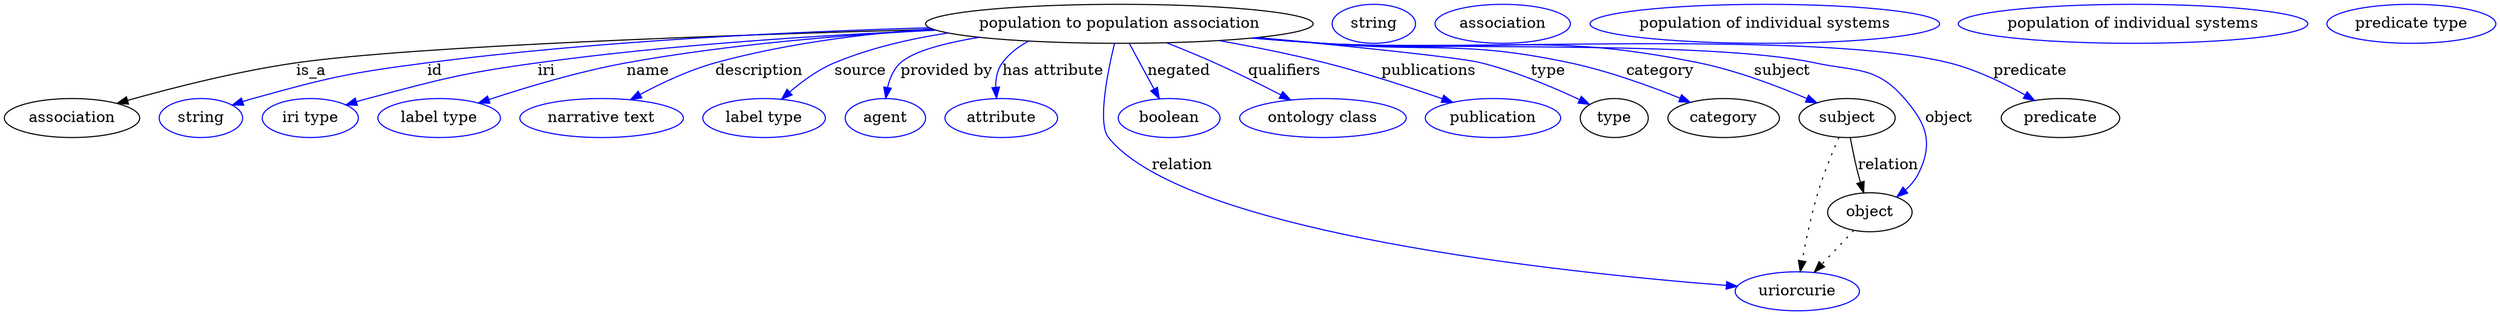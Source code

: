 digraph {
	graph [bb="0,0,2300.4,283"];
	node [label="\N"];
	"population to population association"	[height=0.5,
		label="population to population association",
		pos="1029.4,265",
		width=4.9648];
	association	[height=0.5,
		pos="62.394,178",
		width=1.7332];
	"population to population association" -> association	[label=is_a,
		lp="283.39,221.5",
		pos="e,103.96,191.52 857.71,259.9 669.17,254.73 378.66,244.57 269.39,229 215.52,221.32 155.16,205.94 113.59,194.26"];
	id	[color=blue,
		height=0.5,
		label=string,
		pos="181.39,178",
		width=1.0652];
	"population to population association" -> id	[color=blue,
		label=id,
		lp="397.39,221.5",
		pos="e,210.38,189.99 854.17,261.35 725.41,257.72 546.45,249.16 390.39,229 317.95,219.64 299.77,215.57 229.39,196 226.29,195.14 223.09,\
194.17 219.89,193.15",
		style=solid];
	iri	[color=blue,
		height=0.5,
		label="iri type",
		pos="282.39,178",
		width=1.2277];
	"population to population association" -> iri	[color=blue,
		label=iri,
		lp="500.39,221.5",
		pos="e,315.32,190.14 860.38,259.14 754.32,254.57 614.92,245.78 492.39,229 421.75,219.32 404.32,214.25 335.39,196 332.02,195.11 328.55,\
194.13 325.07,193.11",
		style=solid];
	name	[color=blue,
		height=0.5,
		label="label type",
		pos="401.39,178",
		width=1.5707];
	"population to population association" -> name	[color=blue,
		label=name,
		lp="594.39,221.5",
		pos="e,437.66,191.84 860.07,259.21 773.99,254.7 668.04,245.95 574.39,229 530.57,221.07 481.96,206.48 447.45,195.11",
		style=solid];
	description	[color=blue,
		height=0.5,
		label="narrative text",
		pos="551.39,178",
		width=2.0943];
	"population to population association" -> description	[color=blue,
		label=description,
		lp="696.89,221.5",
		pos="e,578.01,194.9 856.29,260.38 792.56,255.77 720.35,246.63 656.39,229 632.2,222.33 606.74,210.35 586.95,199.78",
		style=solid];
	source	[color=blue,
		height=0.5,
		label="label type",
		pos="701.39,178",
		width=1.5707];
	"population to population association" -> source	[color=blue,
		label=source,
		lp="790.39,221.5",
		pos="e,717.48,195.3 871.5,256.56 835.99,251.21 799.14,242.62 766.39,229 751.23,222.69 736.53,211.92 724.96,201.98",
		style=solid];
	"provided by"	[color=blue,
		height=0.5,
		label=agent,
		pos="813.39,178",
		width=1.0291];
	"population to population association" -> "provided by"	[color=blue,
		label="provided by",
		lp="869.89,221.5",
		pos="e,813.74,196.24 900,252.52 867.93,247.29 839.31,239.77 827.39,229 820.93,223.16 817.35,214.6 815.4,206.2",
		style=solid];
	"has attribute"	[color=blue,
		height=0.5,
		label=attribute,
		pos="920.39,178",
		width=1.4443];
	"population to population association" -> "has attribute"	[color=blue,
		label="has attribute",
		lp="968.39,221.5",
		pos="e,916.06,196.35 945.64,248.98 936.21,244.04 927.74,237.55 921.39,229 916.64,222.6 915.17,214.36 915.24,206.43",
		style=solid];
	relation	[color=blue,
		height=0.5,
		label=uriorcurie,
		pos="1654.4,18",
		width=1.5887];
	"population to population association" -> relation	[color=blue,
		label=relation,
		lp="1087.4,134.5",
		pos="e,1599,22.691 1024.9,246.61 1018.6,220.53 1009,172.95 1019.4,160 1090.4,71.509 1441.1,35.067 1588.7,23.483",
		style=solid];
	negated	[color=blue,
		height=0.5,
		label=boolean,
		pos="1075.4,178",
		width=1.2999];
	"population to population association" -> negated	[color=blue,
		label=negated,
		lp="1084.4,221.5",
		pos="e,1066.3,195.89 1038.7,246.8 1045.2,234.74 1054.1,218.4 1061.4,204.79",
		style=solid];
	qualifiers	[color=blue,
		height=0.5,
		label="ontology class",
		pos="1216.4,178",
		width=2.1304];
	"population to population association" -> qualifiers	[color=blue,
		label=qualifiers,
		lp="1181.9,221.5",
		pos="e,1186.8,194.8 1073.1,247.49 1087.4,241.89 1103.2,235.41 1117.4,229 1137.6,219.91 1159.6,208.9 1177.7,199.53",
		style=solid];
	publications	[color=blue,
		height=0.5,
		label=publication,
		pos="1373.4,178",
		width=1.7332];
	"population to population association" -> publications	[color=blue,
		label=publications,
		lp="1315.4,221.5",
		pos="e,1336.5,192.51 1121.7,249.51 1152.9,243.95 1187.9,236.99 1219.4,229 1256,219.72 1296.7,206.4 1327,195.84",
		style=solid];
	type	[height=0.5,
		pos="1485.4,178",
		width=0.86659];
	"population to population association" -> type	[color=blue,
		label=type,
		lp="1424.4,221.5",
		pos="e,1462.7,190.63 1157.2,252.35 1242.7,244.25 1343.3,234.03 1363.4,229 1395.1,221.04 1429.5,206.37 1453.6,194.97",
		style=solid];
	category	[height=0.5,
		pos="1586.4,178",
		width=1.4263];
	"population to population association" -> category	[color=blue,
		label=category,
		lp="1527.9,221.5",
		pos="e,1555.5,192.51 1156.5,252.31 1176.9,250.49 1197.7,248.67 1217.4,247 1318.2,238.44 1345.4,249.98 1444.4,229 1479.6,221.54 1518.1,\
207.63 1546,196.37",
		style=solid];
	subject	[height=0.5,
		pos="1700.4,178",
		width=1.2277];
	"population to population association" -> subject	[color=blue,
		label=subject,
		lp="1640.4,221.5",
		pos="e,1672.5,191.98 1154,252.06 1175.1,250.23 1196.9,248.46 1217.4,247 1371,236.06 1412.5,259.74 1563.4,229 1598.2,221.91 1636,207.58 \
1663.1,196.07",
		style=solid];
	object	[height=0.5,
		pos="1721.4,91",
		width=1.0832];
	"population to population association" -> object	[color=blue,
		label=object,
		lp="1794.4,178",
		pos="e,1746.3,105.25 1152.7,251.95 1174.2,250.1 1196.5,248.36 1217.4,247 1317.9,240.46 1571.8,249.91 1670.4,229 1709.2,220.76 1727.4,\
225.99 1753.4,196 1773.8,172.42 1780.1,155.03 1766.4,127 1763.5,121.17 1759.2,116.02 1754.3,111.6",
		style=solid];
	predicate	[height=0.5,
		pos="1897.4,178",
		width=1.5165];
	"population to population association" -> predicate	[color=blue,
		label=predicate,
		lp="1869.4,221.5",
		pos="e,1873.5,194.19 1151.9,251.87 1173.7,250.01 1196.2,248.29 1217.4,247 1345.4,239.22 1669.8,259.69 1794.4,229 1819.2,222.88 1845.1,\
210.29 1864.7,199.27",
		style=solid];
	association_type	[color=blue,
		height=0.5,
		label=string,
		pos="1264.4,265",
		width=1.0652];
	association_category	[color=blue,
		height=0.5,
		label=association,
		pos="1383.4,265",
		width=1.7332];
	subject -> relation	[pos="e,1657.1,36.136 1692.8,160.24 1686.9,146.64 1678.8,126.88 1673.4,109 1667.1,88.265 1662.2,64.241 1658.9,46.231",
		style=dotted];
	subject -> object	[label=relation,
		lp="1738.4,134.5",
		pos="e,1715.7,108.98 1703.4,159.77 1705.2,150.09 1707.6,137.8 1710.4,127 1711.1,124.32 1711.9,121.53 1712.7,118.76"];
	"population to population association_subject"	[color=blue,
		height=0.5,
		label="population of individual systems",
		pos="1625.4,265",
		width=4.4774];
	object -> relation	[pos="e,1670.2,35.702 1706.5,74.243 1697.9,65.127 1686.9,53.465 1677.2,43.208",
		style=dotted];
	"population to population association_object"	[color=blue,
		height=0.5,
		label="population of individual systems",
		pos="1965.4,265",
		width=4.4774];
	"population to population association_predicate"	[color=blue,
		height=0.5,
		label="predicate type",
		pos="2222.4,265",
		width=2.1665];
}
